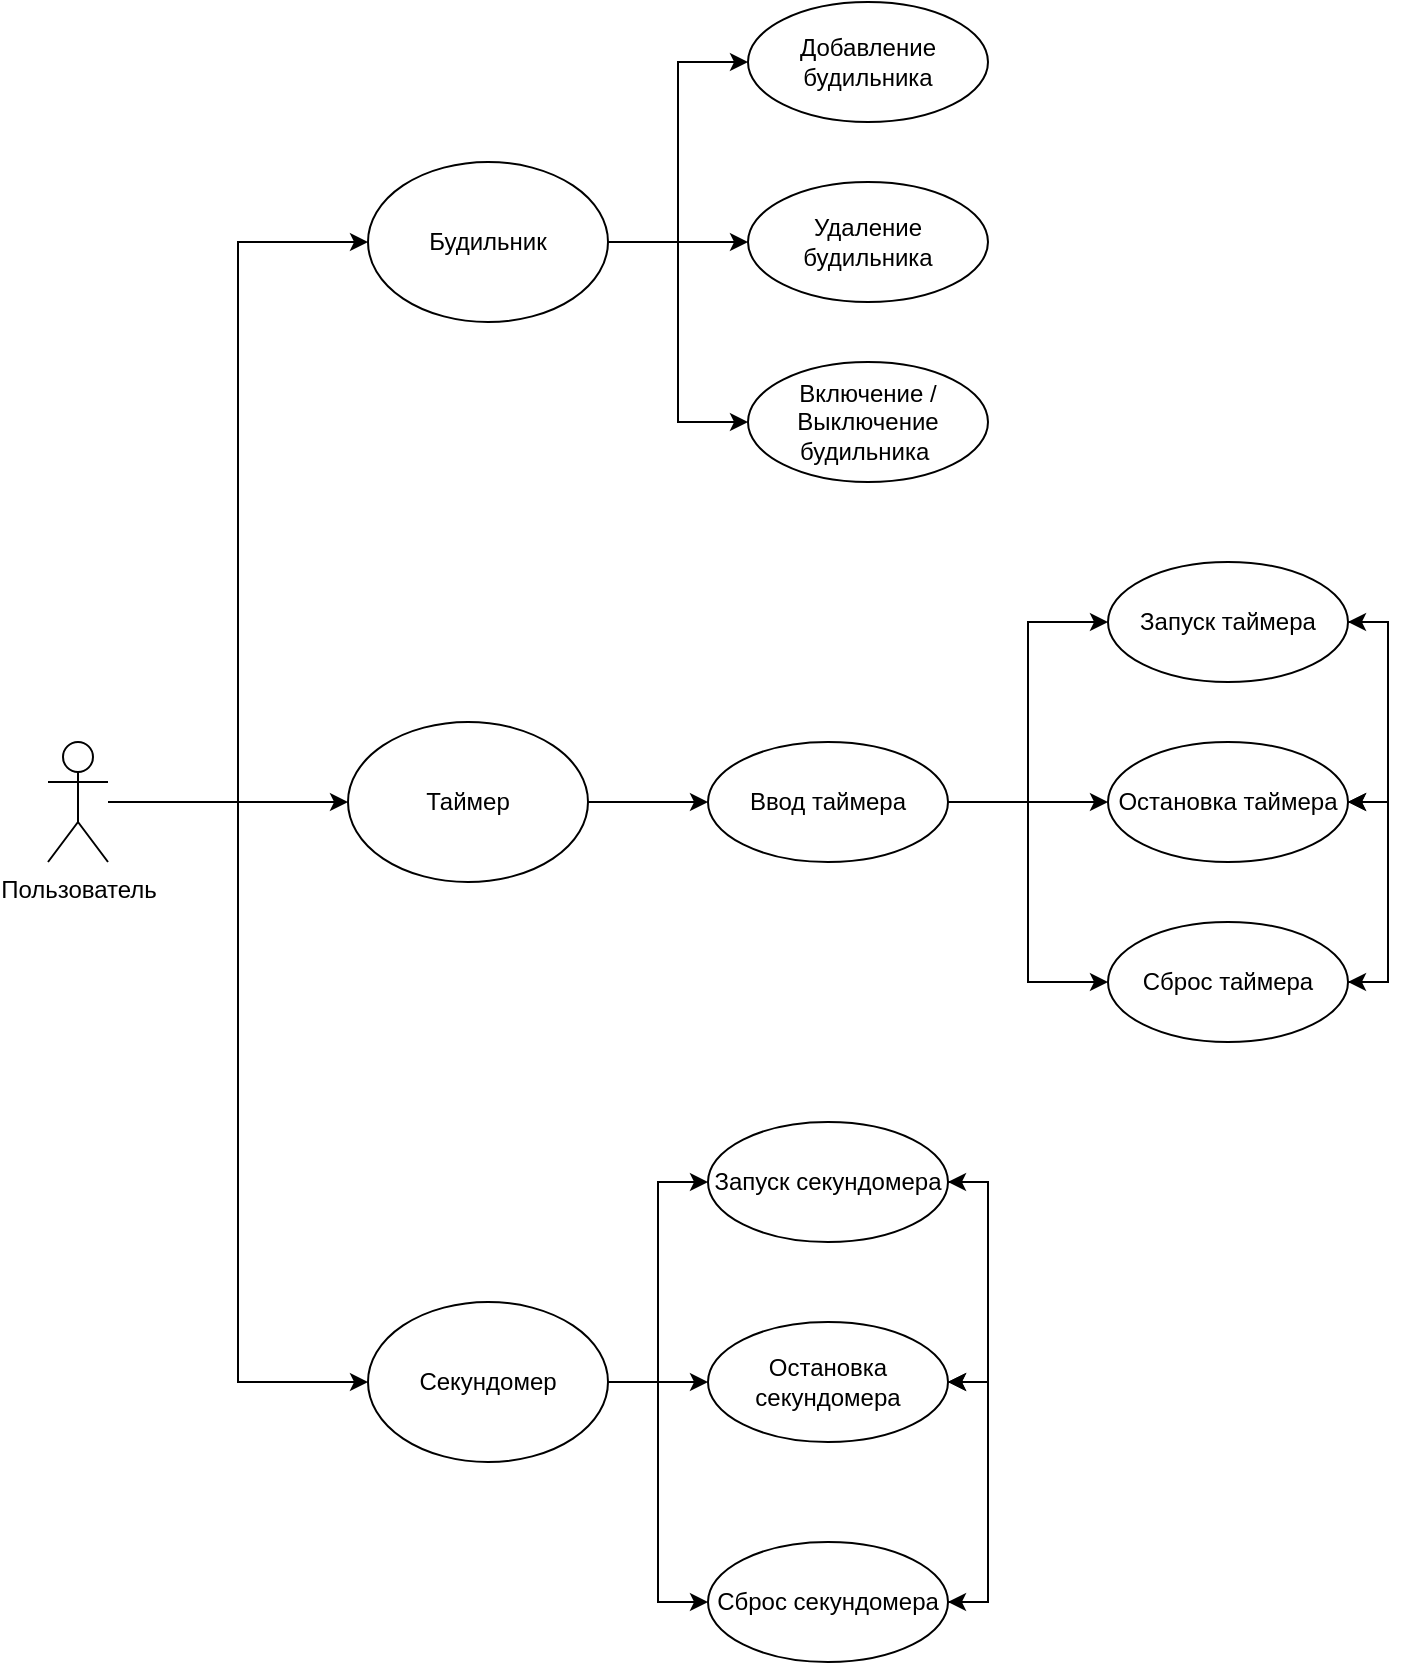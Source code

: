 <mxfile version="14.8.4" type="device"><diagram id="DCxXixseHcS6Kv8_UbUB" name="Page-1"><mxGraphModel dx="1564" dy="2105" grid="1" gridSize="10" guides="1" tooltips="1" connect="1" arrows="1" fold="1" page="1" pageScale="1" pageWidth="827" pageHeight="1169" math="0" shadow="0"><root><mxCell id="0"/><mxCell id="1" parent="0"/><mxCell id="UBwbHUklsftDoWXdCmv1-16" style="edgeStyle=orthogonalEdgeStyle;rounded=0;orthogonalLoop=1;jettySize=auto;html=1;entryX=0;entryY=0.5;entryDx=0;entryDy=0;" edge="1" parent="1" source="UBwbHUklsftDoWXdCmv1-1" target="UBwbHUklsftDoWXdCmv1-2"><mxGeometry relative="1" as="geometry"/></mxCell><mxCell id="UBwbHUklsftDoWXdCmv1-31" style="edgeStyle=orthogonalEdgeStyle;rounded=0;orthogonalLoop=1;jettySize=auto;html=1;entryX=0;entryY=0.5;entryDx=0;entryDy=0;" edge="1" parent="1" source="UBwbHUklsftDoWXdCmv1-1" target="UBwbHUklsftDoWXdCmv1-4"><mxGeometry relative="1" as="geometry"/></mxCell><mxCell id="UBwbHUklsftDoWXdCmv1-32" style="edgeStyle=orthogonalEdgeStyle;rounded=0;orthogonalLoop=1;jettySize=auto;html=1;entryX=0;entryY=0.5;entryDx=0;entryDy=0;" edge="1" parent="1" source="UBwbHUklsftDoWXdCmv1-1" target="UBwbHUklsftDoWXdCmv1-5"><mxGeometry relative="1" as="geometry"/></mxCell><mxCell id="UBwbHUklsftDoWXdCmv1-1" value="Пользователь" style="shape=umlActor;verticalLabelPosition=bottom;verticalAlign=top;html=1;outlineConnect=0;" vertex="1" parent="1"><mxGeometry x="90" y="310" width="30" height="60" as="geometry"/></mxCell><mxCell id="UBwbHUklsftDoWXdCmv1-17" style="edgeStyle=orthogonalEdgeStyle;rounded=0;orthogonalLoop=1;jettySize=auto;html=1;entryX=0;entryY=0.5;entryDx=0;entryDy=0;" edge="1" parent="1" source="UBwbHUklsftDoWXdCmv1-2" target="UBwbHUklsftDoWXdCmv1-6"><mxGeometry relative="1" as="geometry"/></mxCell><mxCell id="UBwbHUklsftDoWXdCmv1-18" style="edgeStyle=orthogonalEdgeStyle;rounded=0;orthogonalLoop=1;jettySize=auto;html=1;entryX=0;entryY=0.5;entryDx=0;entryDy=0;" edge="1" parent="1" source="UBwbHUklsftDoWXdCmv1-2" target="UBwbHUklsftDoWXdCmv1-7"><mxGeometry relative="1" as="geometry"/></mxCell><mxCell id="UBwbHUklsftDoWXdCmv1-19" style="edgeStyle=orthogonalEdgeStyle;rounded=0;orthogonalLoop=1;jettySize=auto;html=1;entryX=0;entryY=0.5;entryDx=0;entryDy=0;" edge="1" parent="1" source="UBwbHUklsftDoWXdCmv1-2" target="UBwbHUklsftDoWXdCmv1-8"><mxGeometry relative="1" as="geometry"/></mxCell><mxCell id="UBwbHUklsftDoWXdCmv1-2" value="Будильник" style="ellipse;whiteSpace=wrap;html=1;" vertex="1" parent="1"><mxGeometry x="250" y="20" width="120" height="80" as="geometry"/></mxCell><mxCell id="UBwbHUklsftDoWXdCmv1-20" style="edgeStyle=orthogonalEdgeStyle;rounded=0;orthogonalLoop=1;jettySize=auto;html=1;entryX=0;entryY=0.5;entryDx=0;entryDy=0;" edge="1" parent="1" source="UBwbHUklsftDoWXdCmv1-4" target="UBwbHUklsftDoWXdCmv1-9"><mxGeometry relative="1" as="geometry"/></mxCell><mxCell id="UBwbHUklsftDoWXdCmv1-4" value="Таймер" style="ellipse;whiteSpace=wrap;html=1;" vertex="1" parent="1"><mxGeometry x="240" y="300" width="120" height="80" as="geometry"/></mxCell><mxCell id="UBwbHUklsftDoWXdCmv1-33" style="edgeStyle=orthogonalEdgeStyle;rounded=0;orthogonalLoop=1;jettySize=auto;html=1;" edge="1" parent="1" source="UBwbHUklsftDoWXdCmv1-5" target="UBwbHUklsftDoWXdCmv1-14"><mxGeometry relative="1" as="geometry"/></mxCell><mxCell id="UBwbHUklsftDoWXdCmv1-34" style="edgeStyle=orthogonalEdgeStyle;rounded=0;orthogonalLoop=1;jettySize=auto;html=1;entryX=0;entryY=0.5;entryDx=0;entryDy=0;" edge="1" parent="1" source="UBwbHUklsftDoWXdCmv1-5" target="UBwbHUklsftDoWXdCmv1-13"><mxGeometry relative="1" as="geometry"/></mxCell><mxCell id="UBwbHUklsftDoWXdCmv1-35" style="edgeStyle=orthogonalEdgeStyle;rounded=0;orthogonalLoop=1;jettySize=auto;html=1;entryX=0;entryY=0.5;entryDx=0;entryDy=0;" edge="1" parent="1" source="UBwbHUklsftDoWXdCmv1-5" target="UBwbHUklsftDoWXdCmv1-15"><mxGeometry relative="1" as="geometry"/></mxCell><mxCell id="UBwbHUklsftDoWXdCmv1-5" value="Секундомер" style="ellipse;whiteSpace=wrap;html=1;" vertex="1" parent="1"><mxGeometry x="250" y="590" width="120" height="80" as="geometry"/></mxCell><mxCell id="UBwbHUklsftDoWXdCmv1-6" value="Добавление будильника" style="ellipse;whiteSpace=wrap;html=1;" vertex="1" parent="1"><mxGeometry x="440" y="-60" width="120" height="60" as="geometry"/></mxCell><mxCell id="UBwbHUklsftDoWXdCmv1-7" value="Удаление будильника" style="ellipse;whiteSpace=wrap;html=1;" vertex="1" parent="1"><mxGeometry x="440" y="30" width="120" height="60" as="geometry"/></mxCell><mxCell id="UBwbHUklsftDoWXdCmv1-8" value="Включение / Выключение будильника&amp;nbsp;" style="ellipse;whiteSpace=wrap;html=1;" vertex="1" parent="1"><mxGeometry x="440" y="120" width="120" height="60" as="geometry"/></mxCell><mxCell id="UBwbHUklsftDoWXdCmv1-21" style="edgeStyle=orthogonalEdgeStyle;rounded=0;orthogonalLoop=1;jettySize=auto;html=1;entryX=0;entryY=0.5;entryDx=0;entryDy=0;" edge="1" parent="1" source="UBwbHUklsftDoWXdCmv1-9" target="UBwbHUklsftDoWXdCmv1-10"><mxGeometry relative="1" as="geometry"/></mxCell><mxCell id="UBwbHUklsftDoWXdCmv1-22" style="edgeStyle=orthogonalEdgeStyle;rounded=0;orthogonalLoop=1;jettySize=auto;html=1;entryX=0;entryY=0.5;entryDx=0;entryDy=0;" edge="1" parent="1" source="UBwbHUklsftDoWXdCmv1-9" target="UBwbHUklsftDoWXdCmv1-11"><mxGeometry relative="1" as="geometry"/></mxCell><mxCell id="UBwbHUklsftDoWXdCmv1-23" style="edgeStyle=orthogonalEdgeStyle;rounded=0;orthogonalLoop=1;jettySize=auto;html=1;entryX=0;entryY=0.5;entryDx=0;entryDy=0;" edge="1" parent="1" source="UBwbHUklsftDoWXdCmv1-9" target="UBwbHUklsftDoWXdCmv1-12"><mxGeometry relative="1" as="geometry"/></mxCell><mxCell id="UBwbHUklsftDoWXdCmv1-9" value="Ввод таймера" style="ellipse;whiteSpace=wrap;html=1;" vertex="1" parent="1"><mxGeometry x="420" y="310" width="120" height="60" as="geometry"/></mxCell><mxCell id="UBwbHUklsftDoWXdCmv1-24" style="edgeStyle=orthogonalEdgeStyle;rounded=0;orthogonalLoop=1;jettySize=auto;html=1;entryX=1;entryY=0.5;entryDx=0;entryDy=0;" edge="1" parent="1" source="UBwbHUklsftDoWXdCmv1-10" target="UBwbHUklsftDoWXdCmv1-12"><mxGeometry relative="1" as="geometry"><Array as="points"><mxPoint x="760" y="250"/><mxPoint x="760" y="430"/></Array></mxGeometry></mxCell><mxCell id="UBwbHUklsftDoWXdCmv1-25" style="edgeStyle=orthogonalEdgeStyle;rounded=0;orthogonalLoop=1;jettySize=auto;html=1;entryX=1;entryY=0.5;entryDx=0;entryDy=0;" edge="1" parent="1" source="UBwbHUklsftDoWXdCmv1-10" target="UBwbHUklsftDoWXdCmv1-11"><mxGeometry relative="1" as="geometry"><Array as="points"><mxPoint x="760" y="250"/><mxPoint x="760" y="340"/></Array></mxGeometry></mxCell><mxCell id="UBwbHUklsftDoWXdCmv1-10" value="Запуск таймера" style="ellipse;whiteSpace=wrap;html=1;" vertex="1" parent="1"><mxGeometry x="620" y="220" width="120" height="60" as="geometry"/></mxCell><mxCell id="UBwbHUklsftDoWXdCmv1-26" style="edgeStyle=orthogonalEdgeStyle;rounded=0;orthogonalLoop=1;jettySize=auto;html=1;entryX=1;entryY=0.5;entryDx=0;entryDy=0;" edge="1" parent="1" source="UBwbHUklsftDoWXdCmv1-11" target="UBwbHUklsftDoWXdCmv1-10"><mxGeometry relative="1" as="geometry"><Array as="points"><mxPoint x="760" y="340"/><mxPoint x="760" y="250"/></Array></mxGeometry></mxCell><mxCell id="UBwbHUklsftDoWXdCmv1-11" value="Остановка таймера" style="ellipse;whiteSpace=wrap;html=1;" vertex="1" parent="1"><mxGeometry x="620" y="310" width="120" height="60" as="geometry"/></mxCell><mxCell id="UBwbHUklsftDoWXdCmv1-40" style="edgeStyle=orthogonalEdgeStyle;rounded=0;orthogonalLoop=1;jettySize=auto;html=1;entryX=1;entryY=0.5;entryDx=0;entryDy=0;" edge="1" parent="1" source="UBwbHUklsftDoWXdCmv1-12" target="UBwbHUklsftDoWXdCmv1-11"><mxGeometry relative="1" as="geometry"><Array as="points"><mxPoint x="760" y="430"/><mxPoint x="760" y="340"/></Array></mxGeometry></mxCell><mxCell id="UBwbHUklsftDoWXdCmv1-12" value="Сброс таймера" style="ellipse;whiteSpace=wrap;html=1;" vertex="1" parent="1"><mxGeometry x="620" y="400" width="120" height="60" as="geometry"/></mxCell><mxCell id="UBwbHUklsftDoWXdCmv1-36" style="edgeStyle=orthogonalEdgeStyle;rounded=0;orthogonalLoop=1;jettySize=auto;html=1;entryX=1;entryY=0.5;entryDx=0;entryDy=0;" edge="1" parent="1" source="UBwbHUklsftDoWXdCmv1-13" target="UBwbHUklsftDoWXdCmv1-14"><mxGeometry relative="1" as="geometry"><Array as="points"><mxPoint x="560" y="530"/><mxPoint x="560" y="630"/></Array></mxGeometry></mxCell><mxCell id="UBwbHUklsftDoWXdCmv1-13" value="Запуск секундомера" style="ellipse;whiteSpace=wrap;html=1;" vertex="1" parent="1"><mxGeometry x="420" y="500" width="120" height="60" as="geometry"/></mxCell><mxCell id="UBwbHUklsftDoWXdCmv1-37" style="edgeStyle=orthogonalEdgeStyle;rounded=0;orthogonalLoop=1;jettySize=auto;html=1;entryX=1;entryY=0.5;entryDx=0;entryDy=0;" edge="1" parent="1" source="UBwbHUklsftDoWXdCmv1-14" target="UBwbHUklsftDoWXdCmv1-13"><mxGeometry relative="1" as="geometry"><Array as="points"><mxPoint x="560" y="630"/><mxPoint x="560" y="530"/></Array></mxGeometry></mxCell><mxCell id="UBwbHUklsftDoWXdCmv1-38" style="edgeStyle=orthogonalEdgeStyle;rounded=0;orthogonalLoop=1;jettySize=auto;html=1;entryX=1;entryY=0.5;entryDx=0;entryDy=0;" edge="1" parent="1" source="UBwbHUklsftDoWXdCmv1-14" target="UBwbHUklsftDoWXdCmv1-15"><mxGeometry relative="1" as="geometry"><Array as="points"><mxPoint x="560" y="630"/><mxPoint x="560" y="740"/></Array></mxGeometry></mxCell><mxCell id="UBwbHUklsftDoWXdCmv1-14" value="Остановка секундомера" style="ellipse;whiteSpace=wrap;html=1;" vertex="1" parent="1"><mxGeometry x="420" y="600" width="120" height="60" as="geometry"/></mxCell><mxCell id="UBwbHUklsftDoWXdCmv1-39" style="edgeStyle=orthogonalEdgeStyle;rounded=0;orthogonalLoop=1;jettySize=auto;html=1;entryX=1;entryY=0.5;entryDx=0;entryDy=0;" edge="1" parent="1" source="UBwbHUklsftDoWXdCmv1-15" target="UBwbHUklsftDoWXdCmv1-14"><mxGeometry relative="1" as="geometry"><Array as="points"><mxPoint x="560" y="740"/><mxPoint x="560" y="630"/></Array></mxGeometry></mxCell><mxCell id="UBwbHUklsftDoWXdCmv1-15" value="Сброс секундомера" style="ellipse;whiteSpace=wrap;html=1;" vertex="1" parent="1"><mxGeometry x="420" y="710" width="120" height="60" as="geometry"/></mxCell></root></mxGraphModel></diagram></mxfile>